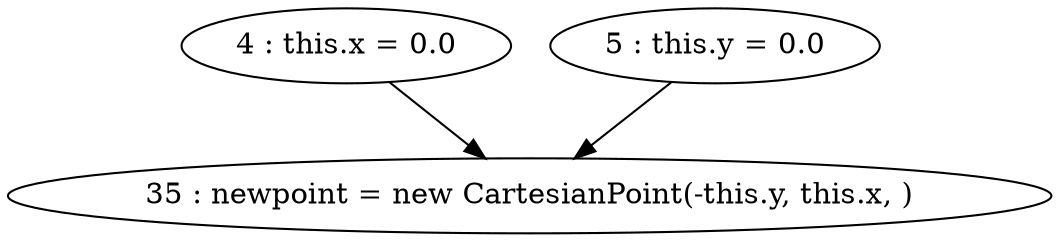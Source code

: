 digraph G {
"4 : this.x = 0.0"
"4 : this.x = 0.0" -> "35 : newpoint = new CartesianPoint(-this.y, this.x, )"
"5 : this.y = 0.0"
"5 : this.y = 0.0" -> "35 : newpoint = new CartesianPoint(-this.y, this.x, )"
"35 : newpoint = new CartesianPoint(-this.y, this.x, )"
}